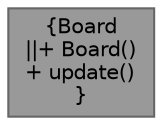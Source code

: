 digraph "Board"
{
 // INTERACTIVE_SVG=YES
 // LATEX_PDF_SIZE
  bgcolor="transparent";
  edge [fontname=Helvetica,fontsize=10,labelfontname=Helvetica,labelfontsize=10];
  node [fontname=Helvetica,fontsize=10,shape=box,height=0.2,width=0.4];
  Node1 [label="{Board\n||+ Board()\l+ update()\l}",height=0.2,width=0.4,color="gray40", fillcolor="grey60", style="filled", fontcolor="black",tooltip="Utility class to create a visual representation of the robot."];
}
